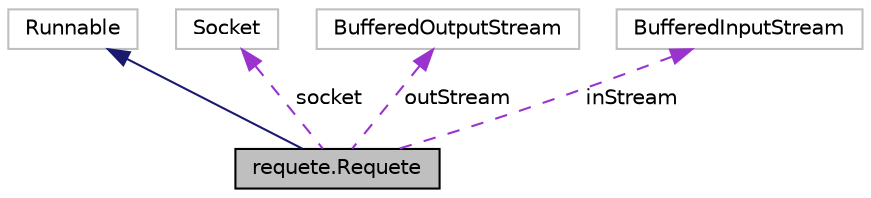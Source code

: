 digraph "requete.Requete"
{
  edge [fontname="Helvetica",fontsize="10",labelfontname="Helvetica",labelfontsize="10"];
  node [fontname="Helvetica",fontsize="10",shape=record];
  Node5 [label="requete.Requete",height=0.2,width=0.4,color="black", fillcolor="grey75", style="filled", fontcolor="black"];
  Node6 -> Node5 [dir="back",color="midnightblue",fontsize="10",style="solid"];
  Node6 [label="Runnable",height=0.2,width=0.4,color="grey75", fillcolor="white", style="filled"];
  Node7 -> Node5 [dir="back",color="darkorchid3",fontsize="10",style="dashed",label=" socket" ];
  Node7 [label="Socket",height=0.2,width=0.4,color="grey75", fillcolor="white", style="filled"];
  Node8 -> Node5 [dir="back",color="darkorchid3",fontsize="10",style="dashed",label=" outStream" ];
  Node8 [label="BufferedOutputStream",height=0.2,width=0.4,color="grey75", fillcolor="white", style="filled"];
  Node9 -> Node5 [dir="back",color="darkorchid3",fontsize="10",style="dashed",label=" inStream" ];
  Node9 [label="BufferedInputStream",height=0.2,width=0.4,color="grey75", fillcolor="white", style="filled"];
}
